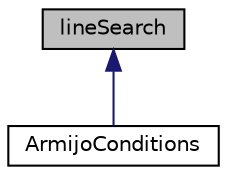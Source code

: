 digraph "lineSearch"
{
  bgcolor="transparent";
  edge [fontname="Helvetica",fontsize="10",labelfontname="Helvetica",labelfontsize="10"];
  node [fontname="Helvetica",fontsize="10",shape=record];
  Node1 [label="lineSearch",height=0.2,width=0.4,color="black", fillcolor="grey75", style="filled" fontcolor="black"];
  Node1 -> Node2 [dir="back",color="midnightblue",fontsize="10",style="solid",fontname="Helvetica"];
  Node2 [label="ArmijoConditions",height=0.2,width=0.4,color="black",URL="$classFoam_1_1ArmijoConditions.html",tooltip="Class satisfying the Armijo line search conditions. "];
}
